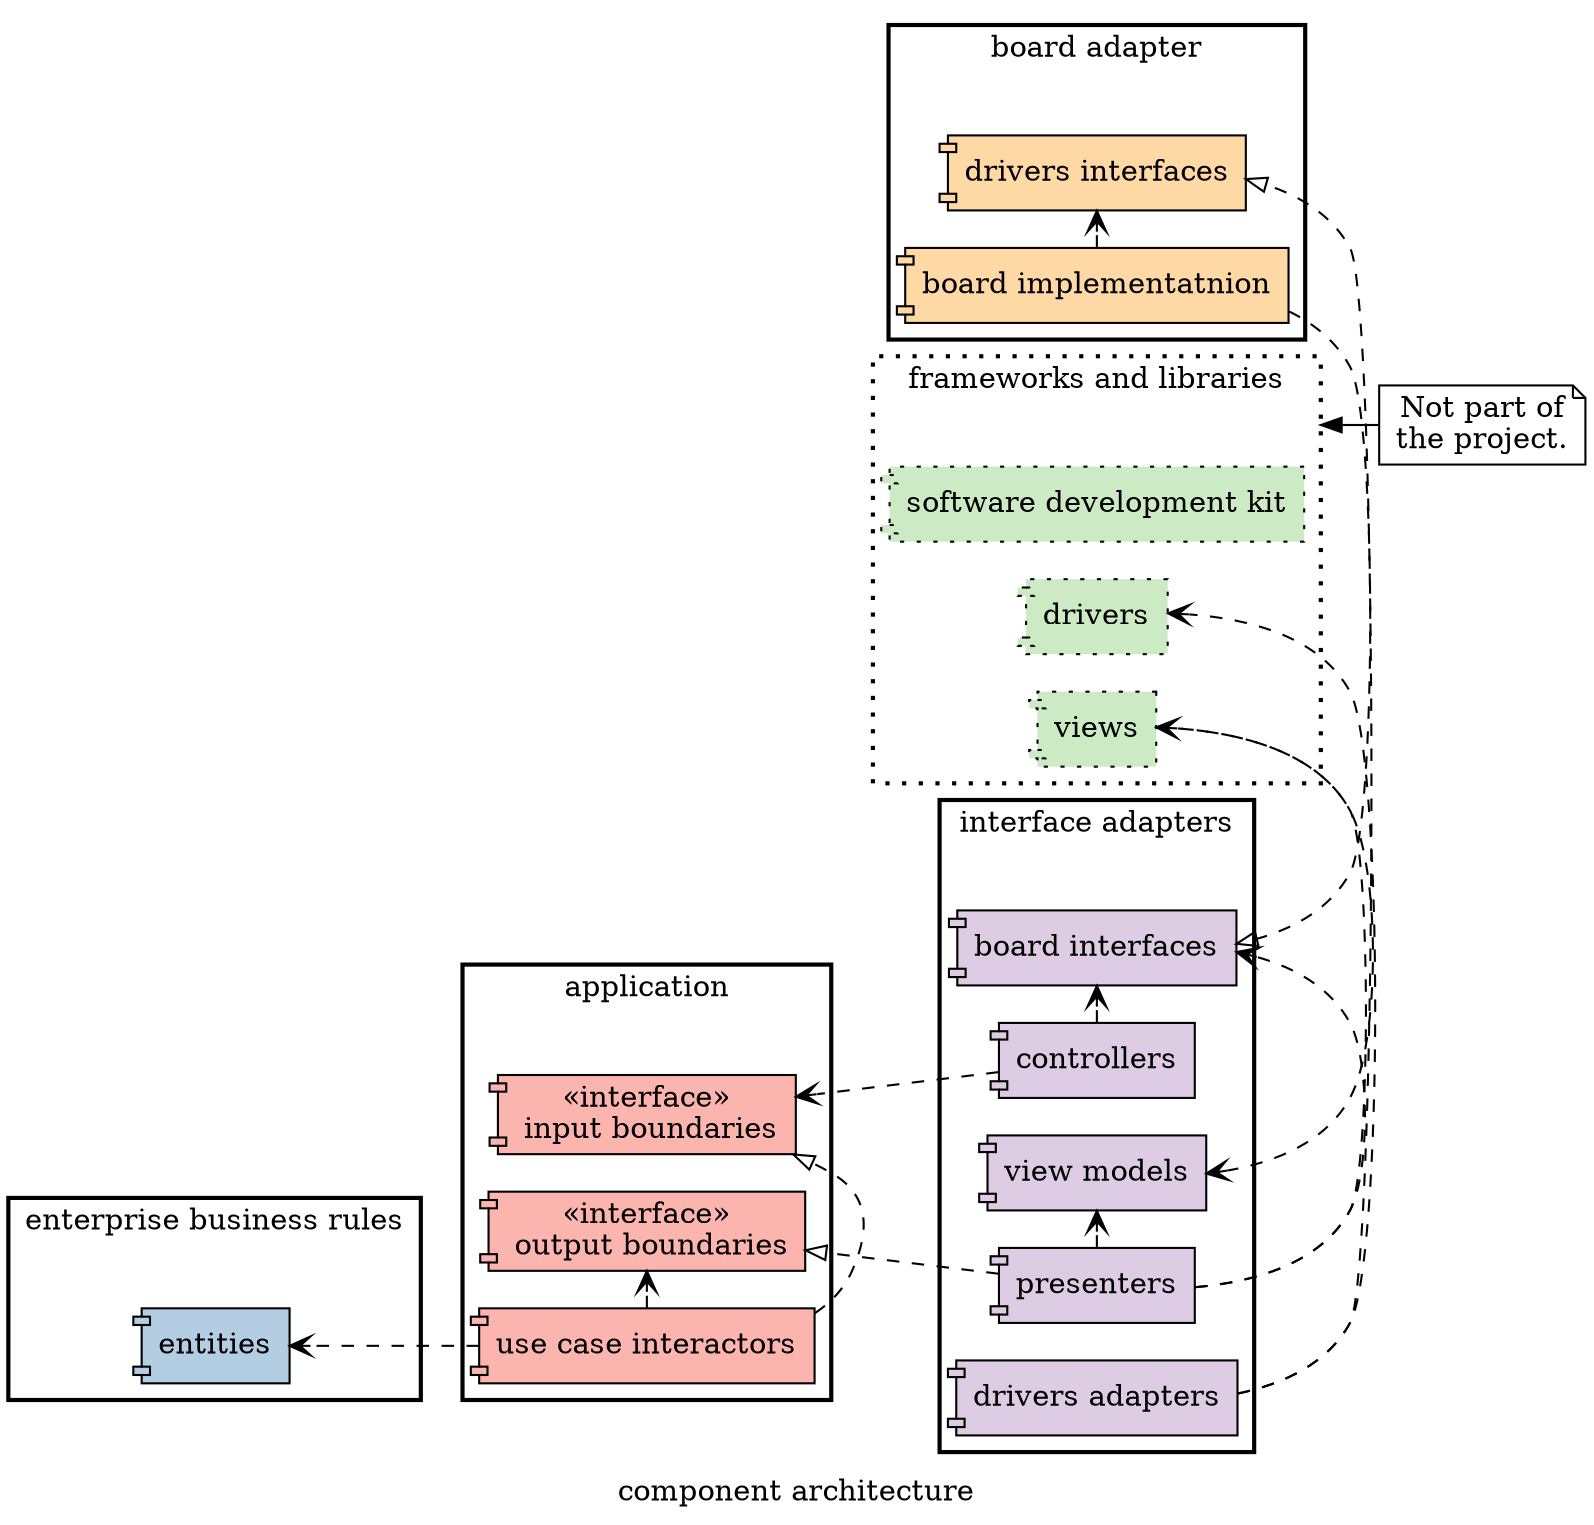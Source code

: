 digraph component_architecture {
  label="component architecture";
  compound=true;
  concentrate=true;
  rankdir="RL";
  newrank="true";
  
  node [shape="component"];
  node [colorscheme="pastel15"];
  
    {
        // package 'application'
        node [fillcolor="1", style="filled"];
        
        subgraph cluster_app {
            label = "application";
            rank="same";
            style="bold";
            application [shape=point style=invis];
        
            output_boundaries [label="«interface»\n output boundaries"]
            use_cases [label="use case interactors"]
            input_boundaries [label="«interface»\n input boundaries"]
        }
    }
    
    {
        // package 'enterprise business rules'
        node [fillcolor="2", style="filled"];
        
        subgraph cluster_ebr {
            label = "enterprise business rules";
            rank="same";
            style="bold";
            enterprise_business_rules [shape=point style=invis];
            
            entities;
        }
    }
  
    {
        // package 'frameworks and libraries'
        node [fillcolor="3", style="filled, dotted"];
        
        subgraph cluster_thirdparty {
            label = "frameworks and libraries";
            rank="same";
            style="bold,dotted";
            thirdparty[shape=point style=invis];
           
        sdk [label="software development kit"]
        drivers [label="drivers"];
        views;
        }
    }
  
    {
        // package 'interface adapters'
        node [fillcolor="4", style="filled"];
        
        subgraph cluster_ia {
            label = "interface adapters";
            rank="same";
            style="bold";
            interface_adapters [shape=point style=invis];
        
            controllers, presenters;
            view_models [label="view models"];
            drivers_adapters [label="drivers adapters"];
            board_interfaces [label="board interfaces"];
        };
    }
  
    {
        // package 'board adapter'
        node [fillcolor="5", style="filled"];
        
        subgraph cluster_board {
            label = "board adapter";
            rank="same";
            style="bold";
            board [shape=point style=invis];
        
            driver_interface [label="drivers interfaces"]
            board_impl [label="board implementatnion"]
        }
    }

    n1 [label="Not part of\nthe project.", shape="note"]
    n1 -> thirdparty [lhead="cluster_thirdparty"];
  
    {
        // associations
        edge [style="dashed"];
        {
            // dependencies
            edge [arrowhead="vee"];
            use_cases -> entities [constraint="true"];
            use_cases -> output_boundaries;
            presenters -> board_interfaces;
            presenters -> view_models;
            presenters -> views;
            controllers -> input_boundaries;
            controllers -> board_interfaces;
            board_impl -> driver_interface;
            views -> view_models;
            drivers_adapters -> drivers;
        }
        {
            // realizations
            edge [arrowhead="onormal"];
            use_cases -> input_boundaries;
            presenters -> output_boundaries;
            board_impl -> board_interfaces;
            drivers_adapters -> driver_interface;
        }
    }
    {
        rank="same";
        interface_adapters, thirdparty, board;
    }
    
}

